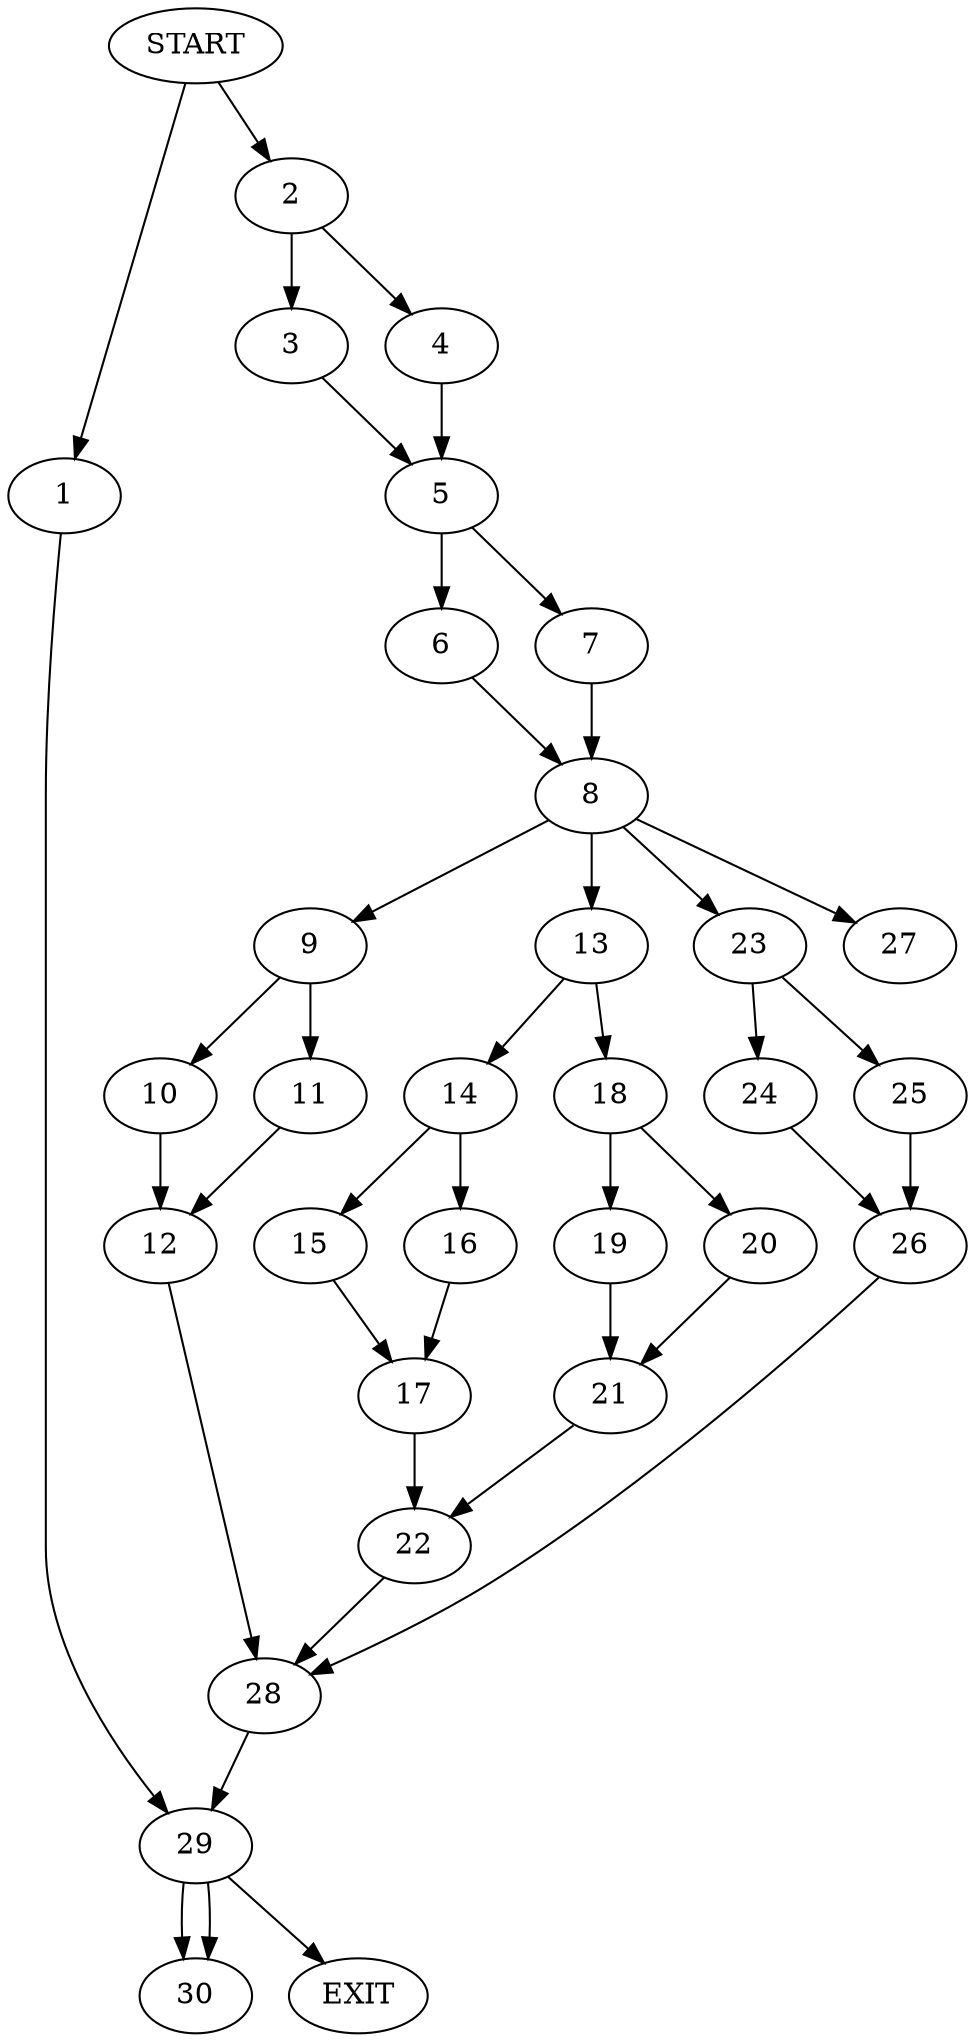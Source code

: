 digraph { 
0 [label="START"];
1;
2;
3;
4;
5;
6;
7;
8;
9;
10;
11;
12;
13;
14;
15;
16;
17;
18;
19;
20;
21;
22;
23;
24;
25;
26;
27;
28;
29;
30;
31[label="EXIT"];
0 -> 1;
0 -> 2;
1 -> 29;
2 -> 3;
2 -> 4;
3 -> 5;
4 -> 5;
5 -> 6;
5 -> 7;
6 -> 8;
7 -> 8;
8 -> 27;
8 -> 9;
8:s2 -> 13;
8:s3 -> 23;
9 -> 10;
9 -> 11;
10 -> 12;
11 -> 12;
12 -> 28;
13 -> 14;
13 -> 18;
14 -> 15;
14 -> 16;
15 -> 17;
16 -> 17;
17 -> 22;
18 -> 19;
18 -> 20;
19 -> 21;
20 -> 21;
21 -> 22;
22 -> 28;
23 -> 24;
23 -> 25;
24 -> 26;
25 -> 26;
26 -> 28;
28 -> 29;
29 -> 31;
29 -> 30;
29:s2 -> 30;
}